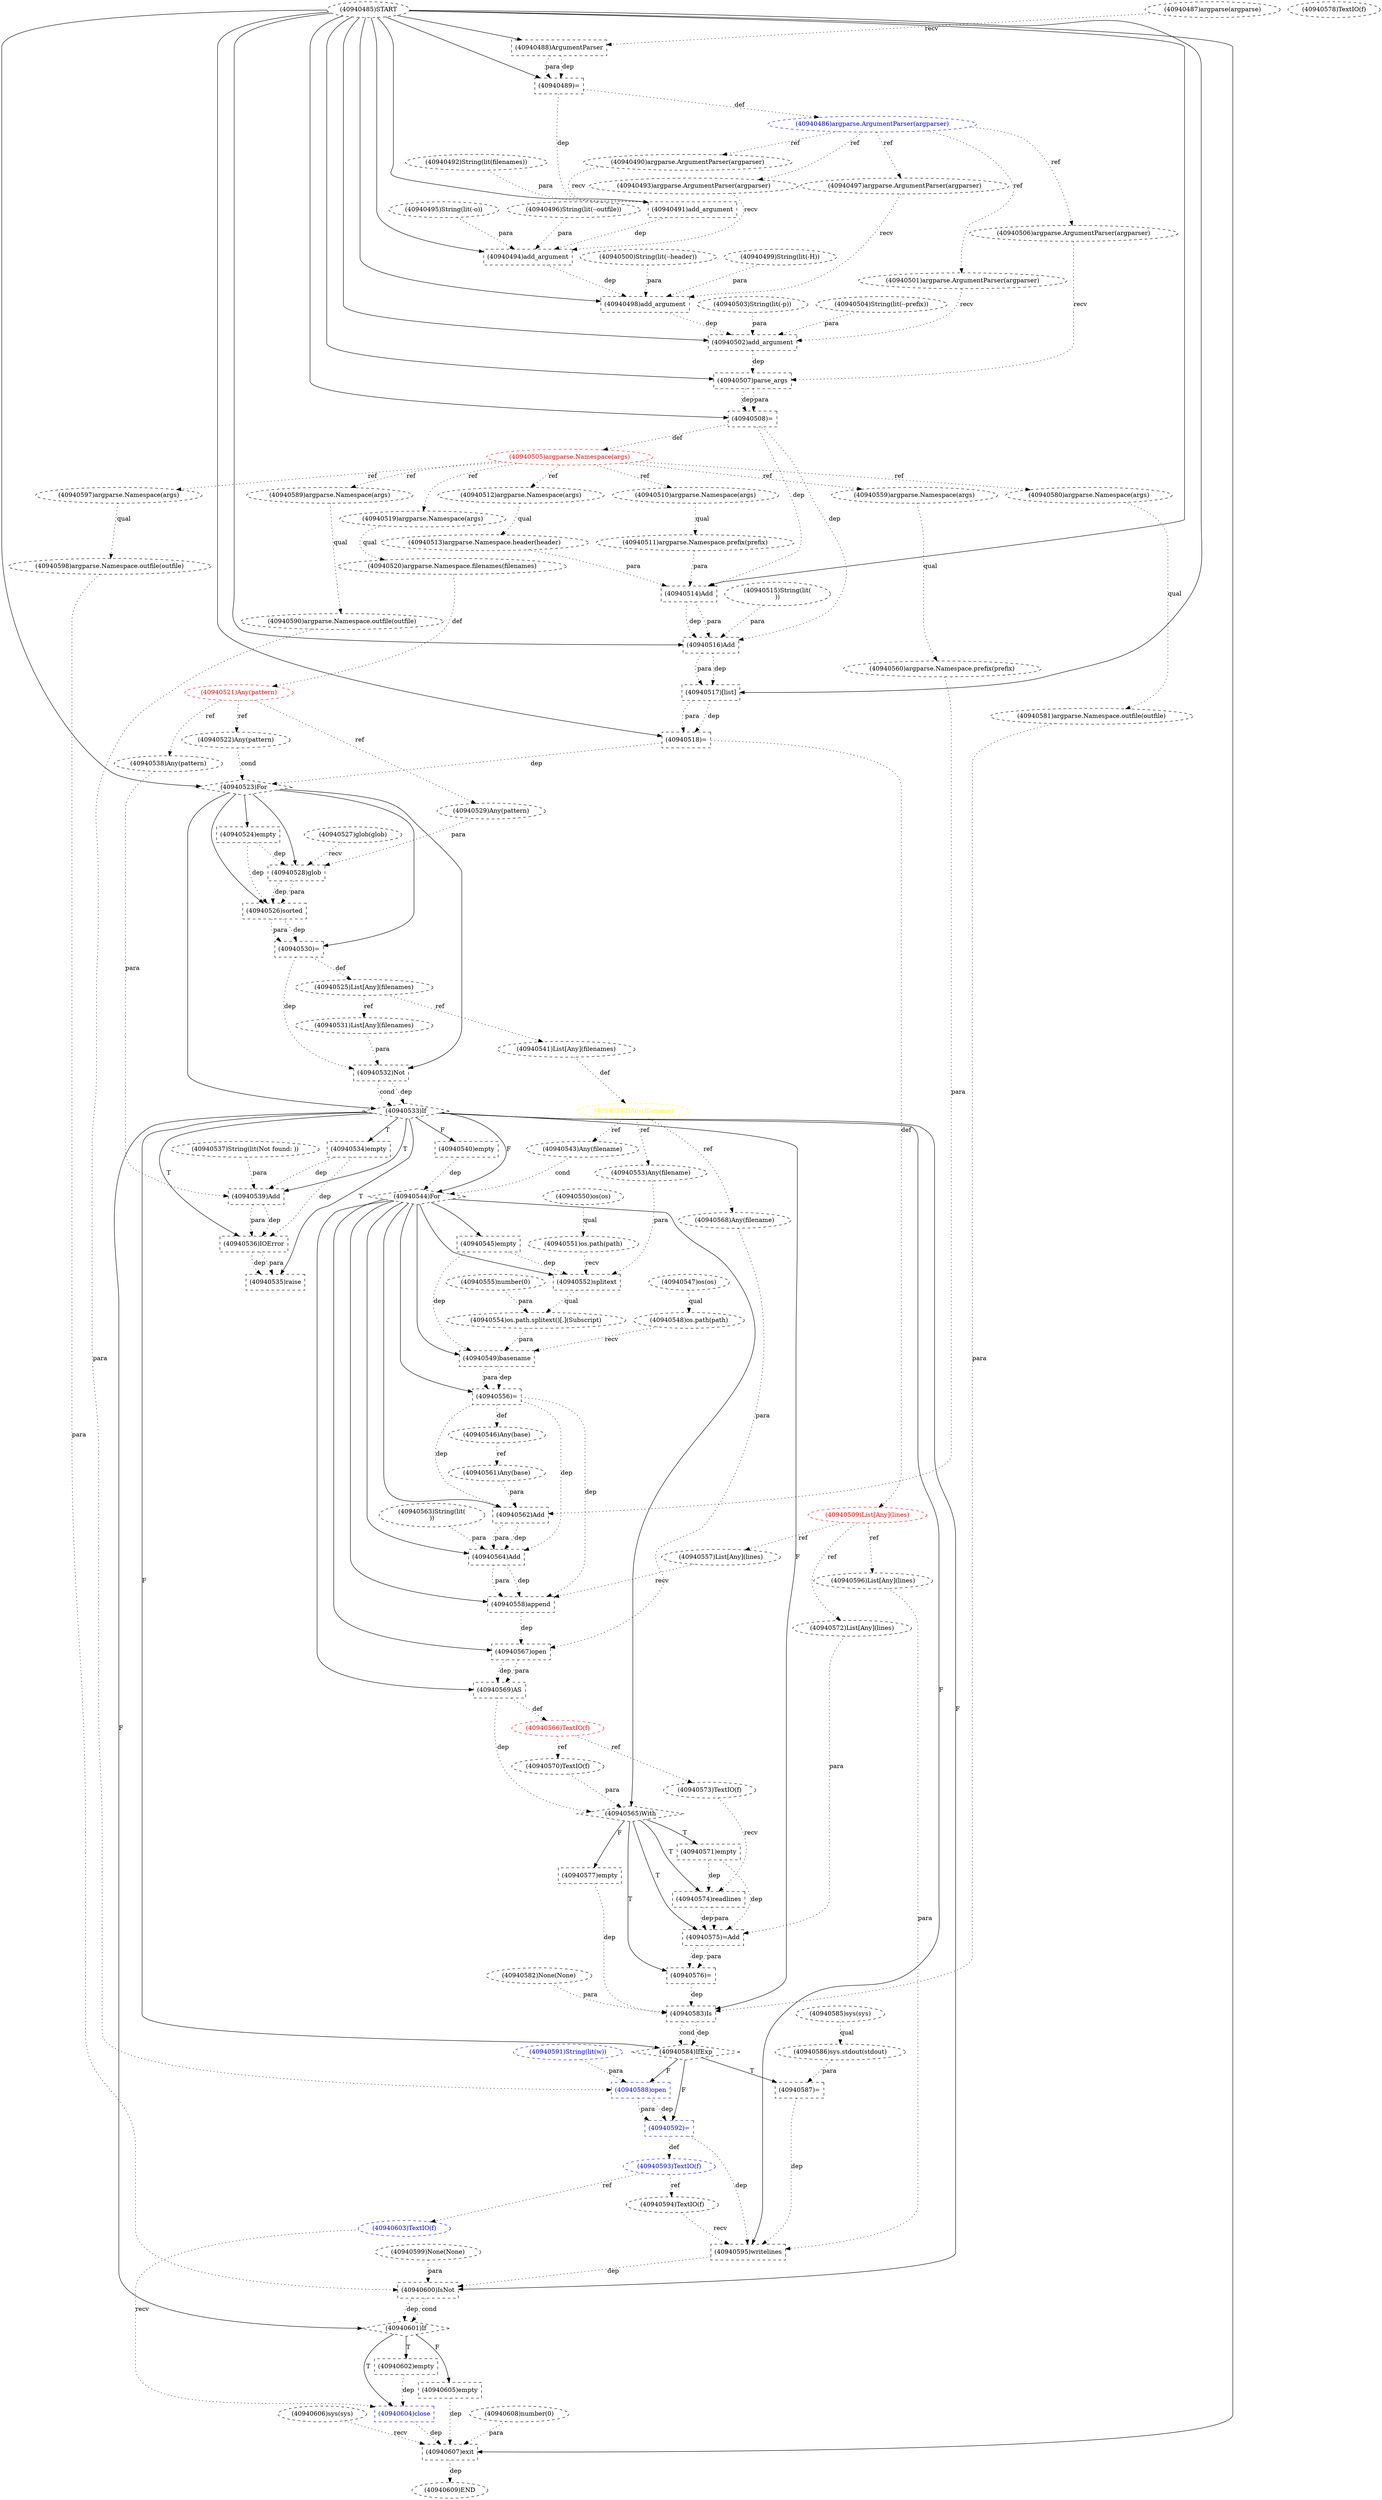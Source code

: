 digraph G {
1 [label="(40940486)argparse.ArgumentParser(argparser)" shape=ellipse style=dashed color=blue fontcolor=blue]
2 [label="(40940524)empty" shape=box style=dashed]
3 [label="(40940535)raise" shape=box style=dashed]
4 [label="(40940560)argparse.Namespace.prefix(prefix)" shape=ellipse style=dashed]
5 [label="(40940536)IOError" shape=box style=dashed]
6 [label="(40940595)writelines" shape=box style=dashed]
7 [label="(40940606)sys(sys)" shape=ellipse style=dashed]
8 [label="(40940527)glob(glob)" shape=ellipse style=dashed]
9 [label="(40940526)sorted" shape=box style=dashed]
10 [label="(40940530)=" shape=box style=dashed]
11 [label="(40940485)START" style=dashed]
12 [label="(40940565)With" shape=diamond style=dashed]
13 [label="(40940568)Any(filename)" shape=ellipse style=dashed]
14 [label="(40940497)argparse.ArgumentParser(argparser)" shape=ellipse style=dashed]
15 [label="(40940534)empty" shape=box style=dashed]
16 [label="(40940555)number(0)" shape=ellipse style=dashed]
17 [label="(40940577)empty" shape=box style=dashed]
18 [label="(40940488)ArgumentParser" shape=box style=dashed]
19 [label="(40940543)Any(filename)" shape=ellipse style=dashed]
20 [label="(40940566)TextIO(f)" shape=ellipse style=dashed color=red fontcolor=red]
21 [label="(40940516)Add" shape=box style=dashed]
22 [label="(40940531)List[Any](filenames)" shape=ellipse style=dashed]
23 [label="(40940545)empty" shape=box style=dashed]
24 [label="(40940591)String(lit(w))" shape=ellipse style=dashed color=blue fontcolor=blue]
25 [label="(40940521)Any(pattern)" shape=ellipse style=dashed color=red fontcolor=red]
26 [label="(40940597)argparse.Namespace(args)" shape=ellipse style=dashed]
27 [label="(40940507)parse_args" shape=box style=dashed]
28 [label="(40940561)Any(base)" shape=ellipse style=dashed]
29 [label="(40940586)sys.stdout(stdout)" shape=ellipse style=dashed]
30 [label="(40940539)Add" shape=box style=dashed]
31 [label="(40940563)String(lit(
))" shape=ellipse style=dashed]
32 [label="(40940546)Any(base)" shape=ellipse style=dashed color=black fontcolor=black]
33 [label="(40940594)TextIO(f)" shape=ellipse style=dashed]
34 [label="(40940576)=" shape=box style=dashed]
35 [label="(40940601)If" shape=diamond style=dashed]
36 [label="(40940490)argparse.ArgumentParser(argparser)" shape=ellipse style=dashed]
37 [label="(40940567)open" shape=box style=dashed]
38 [label="(40940562)Add" shape=box style=dashed]
39 [label="(40940557)List[Any](lines)" shape=ellipse style=dashed]
40 [label="(40940537)String(lit(Not found: ))" shape=ellipse style=dashed]
41 [label="(40940607)exit" shape=box style=dashed]
42 [label="(40940503)String(lit(-p))" shape=ellipse style=dashed]
43 [label="(40940547)os(os)" shape=ellipse style=dashed]
44 [label="(40940572)List[Any](lines)" shape=ellipse style=dashed]
45 [label="(40940495)String(lit(-o))" shape=ellipse style=dashed]
46 [label="(40940502)add_argument" shape=box style=dashed]
47 [label="(40940589)argparse.Namespace(args)" shape=ellipse style=dashed]
48 [label="(40940609)END" style=dashed]
49 [label="(40940575)=Add" shape=box style=dashed]
50 [label="(40940514)Add" shape=box style=dashed]
51 [label="(40940584)IfExp" shape=diamond style=dashed]
52 [label="(40940549)basename" shape=box style=dashed]
53 [label="(40940587)=" shape=box style=dashed]
54 [label="(40940542)Any(filename)" shape=ellipse style=dashed color=yellow fontcolor=yellow]
55 [label="(40940538)Any(pattern)" shape=ellipse style=dashed]
56 [label="(40940598)argparse.Namespace.outfile(outfile)" shape=ellipse style=dashed]
57 [label="(40940581)argparse.Namespace.outfile(outfile)" shape=ellipse style=dashed]
58 [label="(40940602)empty" shape=box style=dashed]
59 [label="(40940574)readlines" shape=box style=dashed]
60 [label="(40940487)argparse(argparse)" shape=ellipse style=dashed]
61 [label="(40940604)close" shape=box style=dashed color=blue fontcolor=blue]
62 [label="(40940548)os.path(path)" shape=ellipse style=dashed]
63 [label="(40940496)String(lit(--outfile))" shape=ellipse style=dashed]
64 [label="(40940593)TextIO(f)" shape=ellipse style=dashed color=blue fontcolor=blue]
65 [label="(40940492)String(lit(filenames))" shape=ellipse style=dashed]
66 [label="(40940511)argparse.Namespace.prefix(prefix)" shape=ellipse style=dashed]
67 [label="(40940603)TextIO(f)" shape=ellipse style=dashed color=blue fontcolor=blue]
68 [label="(40940585)sys(sys)" shape=ellipse style=dashed]
69 [label="(40940564)Add" shape=box style=dashed]
70 [label="(40940569)AS" shape=box style=dashed]
71 [label="(40940583)Is" shape=box style=dashed]
72 [label="(40940506)argparse.ArgumentParser(argparser)" shape=ellipse style=dashed]
73 [label="(40940509)List[Any](lines)" shape=ellipse style=dashed color=red fontcolor=red]
74 [label="(40940533)If" shape=diamond style=dashed]
75 [label="(40940573)TextIO(f)" shape=ellipse style=dashed]
76 [label="(40940491)add_argument" shape=box style=dashed]
77 [label="(40940504)String(lit(--prefix))" shape=ellipse style=dashed]
78 [label="(40940553)Any(filename)" shape=ellipse style=dashed]
79 [label="(40940550)os(os)" shape=ellipse style=dashed]
80 [label="(40940494)add_argument" shape=box style=dashed]
81 [label="(40940600)IsNot" shape=box style=dashed]
82 [label="(40940571)empty" shape=box style=dashed]
83 [label="(40940599)None(None)" shape=ellipse style=dashed]
84 [label="(40940558)append" shape=box style=dashed]
85 [label="(40940505)argparse.Namespace(args)" shape=ellipse style=dashed color=red fontcolor=red]
86 [label="(40940489)=" shape=box style=dashed]
87 [label="(40940525)List[Any](filenames)" shape=ellipse style=dashed color=black fontcolor=black]
88 [label="(40940592)=" shape=box style=dashed color=blue fontcolor=blue]
89 [label="(40940510)argparse.Namespace(args)" shape=ellipse style=dashed]
90 [label="(40940517)[list]" shape=box style=dashed]
91 [label="(40940532)Not" shape=box style=dashed]
92 [label="(40940559)argparse.Namespace(args)" shape=ellipse style=dashed]
93 [label="(40940544)For" shape=diamond style=dashed]
94 [label="(40940551)os.path(path)" shape=ellipse style=dashed]
95 [label="(40940596)List[Any](lines)" shape=ellipse style=dashed]
96 [label="(40940519)argparse.Namespace(args)" shape=ellipse style=dashed]
97 [label="(40940529)Any(pattern)" shape=ellipse style=dashed]
98 [label="(40940556)=" shape=box style=dashed]
99 [label="(40940588)open" shape=box style=dashed color=blue fontcolor=blue]
100 [label="(40940493)argparse.ArgumentParser(argparser)" shape=ellipse style=dashed]
101 [label="(40940582)None(None)" shape=ellipse style=dashed]
102 [label="(40940540)empty" shape=box style=dashed]
103 [label="(40940520)argparse.Namespace.filenames(filenames)" shape=ellipse style=dashed]
104 [label="(40940518)=" shape=box style=dashed]
105 [label="(40940500)String(lit(--header))" shape=ellipse style=dashed]
106 [label="(40940608)number(0)" shape=ellipse style=dashed]
107 [label="(40940570)TextIO(f)" shape=ellipse style=dashed]
108 [label="(40940580)argparse.Namespace(args)" shape=ellipse style=dashed]
109 [label="(40940522)Any(pattern)" shape=ellipse style=dashed]
110 [label="(40940501)argparse.ArgumentParser(argparser)" shape=ellipse style=dashed]
111 [label="(40940528)glob" shape=box style=dashed]
112 [label="(40940498)add_argument" shape=box style=dashed]
113 [label="(40940554)os.path.splitext()[.](Subscript)" shape=ellipse style=dashed]
114 [label="(40940578)TextIO(f)" shape=ellipse style=dashed]
115 [label="(40940512)argparse.Namespace(args)" shape=ellipse style=dashed]
116 [label="(40940552)splitext" shape=box style=dashed]
117 [label="(40940515)String(lit(
))" shape=ellipse style=dashed]
118 [label="(40940499)String(lit(-H))" shape=ellipse style=dashed]
119 [label="(40940513)argparse.Namespace.header(header)" shape=ellipse style=dashed]
120 [label="(40940605)empty" shape=box style=dashed]
121 [label="(40940590)argparse.Namespace.outfile(outfile)" shape=ellipse style=dashed]
122 [label="(40940508)=" shape=box style=dashed]
123 [label="(40940541)List[Any](filenames)" shape=ellipse style=dashed]
124 [label="(40940523)For" shape=diamond style=dashed]
86 -> 1 [label="def" style=dotted];
124 -> 2 [label="" style=solid];
74 -> 3 [label="T"];
5 -> 3 [label="dep" style=dotted];
5 -> 3 [label="para" style=dotted];
92 -> 4 [label="qual" style=dotted];
74 -> 5 [label="T"];
30 -> 5 [label="dep" style=dotted];
30 -> 5 [label="para" style=dotted];
15 -> 5 [label="dep" style=dotted];
74 -> 6 [label="F"];
33 -> 6 [label="recv" style=dotted];
95 -> 6 [label="para" style=dotted];
53 -> 6 [label="dep" style=dotted];
88 -> 6 [label="dep" style=dotted];
124 -> 9 [label="" style=solid];
111 -> 9 [label="dep" style=dotted];
111 -> 9 [label="para" style=dotted];
2 -> 9 [label="dep" style=dotted];
124 -> 10 [label="" style=solid];
9 -> 10 [label="dep" style=dotted];
9 -> 10 [label="para" style=dotted];
93 -> 12 [label="" style=solid];
70 -> 12 [label="dep" style=dotted];
107 -> 12 [label="para" style=dotted];
54 -> 13 [label="ref" style=dotted];
1 -> 14 [label="ref" style=dotted];
74 -> 15 [label="T"];
12 -> 17 [label="F"];
11 -> 18 [label="" style=solid];
60 -> 18 [label="recv" style=dotted];
54 -> 19 [label="ref" style=dotted];
70 -> 20 [label="def" style=dotted];
11 -> 21 [label="" style=solid];
50 -> 21 [label="dep" style=dotted];
50 -> 21 [label="para" style=dotted];
117 -> 21 [label="para" style=dotted];
122 -> 21 [label="dep" style=dotted];
87 -> 22 [label="ref" style=dotted];
93 -> 23 [label="" style=solid];
103 -> 25 [label="def" style=dotted];
85 -> 26 [label="ref" style=dotted];
11 -> 27 [label="" style=solid];
72 -> 27 [label="recv" style=dotted];
46 -> 27 [label="dep" style=dotted];
32 -> 28 [label="ref" style=dotted];
68 -> 29 [label="qual" style=dotted];
74 -> 30 [label="T"];
40 -> 30 [label="para" style=dotted];
55 -> 30 [label="para" style=dotted];
15 -> 30 [label="dep" style=dotted];
98 -> 32 [label="def" style=dotted];
64 -> 33 [label="ref" style=dotted];
12 -> 34 [label="T"];
49 -> 34 [label="dep" style=dotted];
49 -> 34 [label="para" style=dotted];
74 -> 35 [label="F"];
81 -> 35 [label="dep" style=dotted];
81 -> 35 [label="cond" style=dotted];
1 -> 36 [label="ref" style=dotted];
93 -> 37 [label="" style=solid];
13 -> 37 [label="para" style=dotted];
84 -> 37 [label="dep" style=dotted];
93 -> 38 [label="" style=solid];
4 -> 38 [label="para" style=dotted];
28 -> 38 [label="para" style=dotted];
98 -> 38 [label="dep" style=dotted];
73 -> 39 [label="ref" style=dotted];
11 -> 41 [label="" style=solid];
7 -> 41 [label="recv" style=dotted];
106 -> 41 [label="para" style=dotted];
120 -> 41 [label="dep" style=dotted];
61 -> 41 [label="dep" style=dotted];
73 -> 44 [label="ref" style=dotted];
11 -> 46 [label="" style=solid];
110 -> 46 [label="recv" style=dotted];
42 -> 46 [label="para" style=dotted];
77 -> 46 [label="para" style=dotted];
112 -> 46 [label="dep" style=dotted];
85 -> 47 [label="ref" style=dotted];
41 -> 48 [label="dep" style=dotted];
12 -> 49 [label="T"];
44 -> 49 [label="para" style=dotted];
59 -> 49 [label="dep" style=dotted];
59 -> 49 [label="para" style=dotted];
82 -> 49 [label="dep" style=dotted];
11 -> 50 [label="" style=solid];
66 -> 50 [label="para" style=dotted];
119 -> 50 [label="para" style=dotted];
122 -> 50 [label="dep" style=dotted];
74 -> 51 [label="F"];
71 -> 51 [label="dep" style=dotted];
71 -> 51 [label="cond" style=dotted];
93 -> 52 [label="" style=solid];
62 -> 52 [label="recv" style=dotted];
113 -> 52 [label="para" style=dotted];
23 -> 52 [label="dep" style=dotted];
51 -> 53 [label="T"];
29 -> 53 [label="para" style=dotted];
123 -> 54 [label="def" style=dotted];
25 -> 55 [label="ref" style=dotted];
26 -> 56 [label="qual" style=dotted];
108 -> 57 [label="qual" style=dotted];
35 -> 58 [label="T"];
12 -> 59 [label="T"];
75 -> 59 [label="recv" style=dotted];
82 -> 59 [label="dep" style=dotted];
35 -> 61 [label="T"];
67 -> 61 [label="recv" style=dotted];
58 -> 61 [label="dep" style=dotted];
43 -> 62 [label="qual" style=dotted];
88 -> 64 [label="def" style=dotted];
89 -> 66 [label="qual" style=dotted];
64 -> 67 [label="ref" style=dotted];
93 -> 69 [label="" style=solid];
38 -> 69 [label="dep" style=dotted];
38 -> 69 [label="para" style=dotted];
31 -> 69 [label="para" style=dotted];
98 -> 69 [label="dep" style=dotted];
93 -> 70 [label="" style=solid];
37 -> 70 [label="dep" style=dotted];
37 -> 70 [label="para" style=dotted];
74 -> 71 [label="F"];
57 -> 71 [label="para" style=dotted];
101 -> 71 [label="para" style=dotted];
34 -> 71 [label="dep" style=dotted];
17 -> 71 [label="dep" style=dotted];
1 -> 72 [label="ref" style=dotted];
104 -> 73 [label="def" style=dotted];
124 -> 74 [label="" style=solid];
91 -> 74 [label="dep" style=dotted];
91 -> 74 [label="cond" style=dotted];
20 -> 75 [label="ref" style=dotted];
11 -> 76 [label="" style=solid];
36 -> 76 [label="recv" style=dotted];
65 -> 76 [label="para" style=dotted];
86 -> 76 [label="dep" style=dotted];
54 -> 78 [label="ref" style=dotted];
11 -> 80 [label="" style=solid];
100 -> 80 [label="recv" style=dotted];
45 -> 80 [label="para" style=dotted];
63 -> 80 [label="para" style=dotted];
76 -> 80 [label="dep" style=dotted];
74 -> 81 [label="F"];
56 -> 81 [label="para" style=dotted];
83 -> 81 [label="para" style=dotted];
6 -> 81 [label="dep" style=dotted];
12 -> 82 [label="T"];
93 -> 84 [label="" style=solid];
39 -> 84 [label="recv" style=dotted];
69 -> 84 [label="dep" style=dotted];
69 -> 84 [label="para" style=dotted];
98 -> 84 [label="dep" style=dotted];
122 -> 85 [label="def" style=dotted];
11 -> 86 [label="" style=solid];
18 -> 86 [label="dep" style=dotted];
18 -> 86 [label="para" style=dotted];
10 -> 87 [label="def" style=dotted];
51 -> 88 [label="F"];
99 -> 88 [label="dep" style=dotted];
99 -> 88 [label="para" style=dotted];
85 -> 89 [label="ref" style=dotted];
11 -> 90 [label="" style=solid];
21 -> 90 [label="dep" style=dotted];
21 -> 90 [label="para" style=dotted];
124 -> 91 [label="" style=solid];
22 -> 91 [label="para" style=dotted];
10 -> 91 [label="dep" style=dotted];
85 -> 92 [label="ref" style=dotted];
74 -> 93 [label="F"];
19 -> 93 [label="cond" style=dotted];
102 -> 93 [label="dep" style=dotted];
79 -> 94 [label="qual" style=dotted];
73 -> 95 [label="ref" style=dotted];
85 -> 96 [label="ref" style=dotted];
25 -> 97 [label="ref" style=dotted];
93 -> 98 [label="" style=solid];
52 -> 98 [label="dep" style=dotted];
52 -> 98 [label="para" style=dotted];
51 -> 99 [label="F"];
121 -> 99 [label="para" style=dotted];
24 -> 99 [label="para" style=dotted];
1 -> 100 [label="ref" style=dotted];
74 -> 102 [label="F"];
96 -> 103 [label="qual" style=dotted];
11 -> 104 [label="" style=solid];
90 -> 104 [label="dep" style=dotted];
90 -> 104 [label="para" style=dotted];
20 -> 107 [label="ref" style=dotted];
85 -> 108 [label="ref" style=dotted];
25 -> 109 [label="ref" style=dotted];
1 -> 110 [label="ref" style=dotted];
124 -> 111 [label="" style=solid];
8 -> 111 [label="recv" style=dotted];
97 -> 111 [label="para" style=dotted];
2 -> 111 [label="dep" style=dotted];
11 -> 112 [label="" style=solid];
14 -> 112 [label="recv" style=dotted];
118 -> 112 [label="para" style=dotted];
105 -> 112 [label="para" style=dotted];
80 -> 112 [label="dep" style=dotted];
116 -> 113 [label="qual" style=dotted];
16 -> 113 [label="para" style=dotted];
85 -> 115 [label="ref" style=dotted];
93 -> 116 [label="" style=solid];
94 -> 116 [label="recv" style=dotted];
78 -> 116 [label="para" style=dotted];
23 -> 116 [label="dep" style=dotted];
115 -> 119 [label="qual" style=dotted];
35 -> 120 [label="F"];
47 -> 121 [label="qual" style=dotted];
11 -> 122 [label="" style=solid];
27 -> 122 [label="dep" style=dotted];
27 -> 122 [label="para" style=dotted];
87 -> 123 [label="ref" style=dotted];
11 -> 124 [label="" style=solid];
109 -> 124 [label="cond" style=dotted];
104 -> 124 [label="dep" style=dotted];
}
